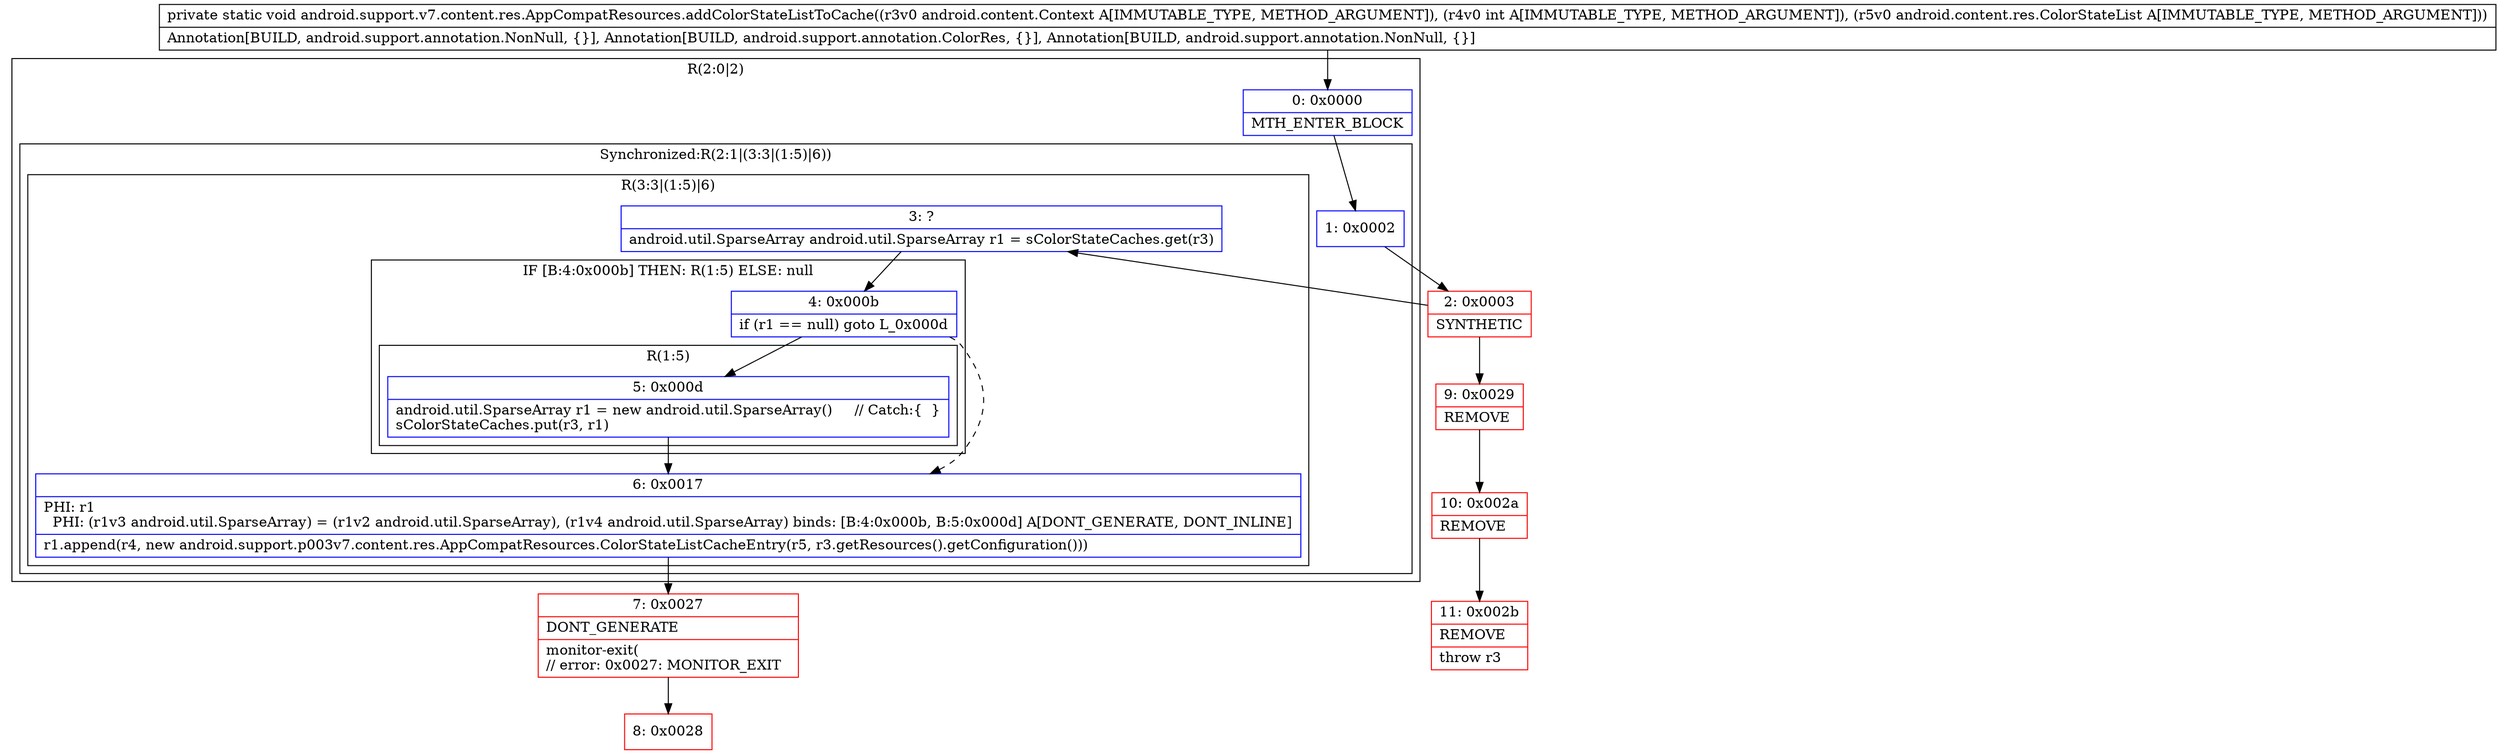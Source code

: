 digraph "CFG forandroid.support.v7.content.res.AppCompatResources.addColorStateListToCache(Landroid\/content\/Context;ILandroid\/content\/res\/ColorStateList;)V" {
subgraph cluster_Region_1656837653 {
label = "R(2:0|2)";
node [shape=record,color=blue];
Node_0 [shape=record,label="{0\:\ 0x0000|MTH_ENTER_BLOCK\l}"];
subgraph cluster_SynchronizedRegion_1607248335 {
label = "Synchronized:R(2:1|(3:3|(1:5)|6))";
node [shape=record,color=blue];
Node_1 [shape=record,label="{1\:\ 0x0002}"];
subgraph cluster_Region_1862461304 {
label = "R(3:3|(1:5)|6)";
node [shape=record,color=blue];
Node_3 [shape=record,label="{3\:\ ?|android.util.SparseArray android.util.SparseArray r1 = sColorStateCaches.get(r3)\l}"];
subgraph cluster_IfRegion_1911137206 {
label = "IF [B:4:0x000b] THEN: R(1:5) ELSE: null";
node [shape=record,color=blue];
Node_4 [shape=record,label="{4\:\ 0x000b|if (r1 == null) goto L_0x000d\l}"];
subgraph cluster_Region_1785557203 {
label = "R(1:5)";
node [shape=record,color=blue];
Node_5 [shape=record,label="{5\:\ 0x000d|android.util.SparseArray r1 = new android.util.SparseArray()     \/\/ Catch:\{  \}\lsColorStateCaches.put(r3, r1)\l}"];
}
}
Node_6 [shape=record,label="{6\:\ 0x0017|PHI: r1 \l  PHI: (r1v3 android.util.SparseArray) = (r1v2 android.util.SparseArray), (r1v4 android.util.SparseArray) binds: [B:4:0x000b, B:5:0x000d] A[DONT_GENERATE, DONT_INLINE]\l|r1.append(r4, new android.support.p003v7.content.res.AppCompatResources.ColorStateListCacheEntry(r5, r3.getResources().getConfiguration()))\l}"];
}
}
}
Node_2 [shape=record,color=red,label="{2\:\ 0x0003|SYNTHETIC\l}"];
Node_7 [shape=record,color=red,label="{7\:\ 0x0027|DONT_GENERATE\l|monitor\-exit(\l\/\/ error: 0x0027: MONITOR_EXIT  \l}"];
Node_8 [shape=record,color=red,label="{8\:\ 0x0028}"];
Node_9 [shape=record,color=red,label="{9\:\ 0x0029|REMOVE\l}"];
Node_10 [shape=record,color=red,label="{10\:\ 0x002a|REMOVE\l}"];
Node_11 [shape=record,color=red,label="{11\:\ 0x002b|REMOVE\l|throw r3\l}"];
MethodNode[shape=record,label="{private static void android.support.v7.content.res.AppCompatResources.addColorStateListToCache((r3v0 android.content.Context A[IMMUTABLE_TYPE, METHOD_ARGUMENT]), (r4v0 int A[IMMUTABLE_TYPE, METHOD_ARGUMENT]), (r5v0 android.content.res.ColorStateList A[IMMUTABLE_TYPE, METHOD_ARGUMENT]))  | Annotation[BUILD, android.support.annotation.NonNull, \{\}], Annotation[BUILD, android.support.annotation.ColorRes, \{\}], Annotation[BUILD, android.support.annotation.NonNull, \{\}]\l}"];
MethodNode -> Node_0;
Node_0 -> Node_1;
Node_1 -> Node_2;
Node_3 -> Node_4;
Node_4 -> Node_5;
Node_4 -> Node_6[style=dashed];
Node_5 -> Node_6;
Node_6 -> Node_7;
Node_2 -> Node_3;
Node_2 -> Node_9;
Node_7 -> Node_8;
Node_9 -> Node_10;
Node_10 -> Node_11;
}

